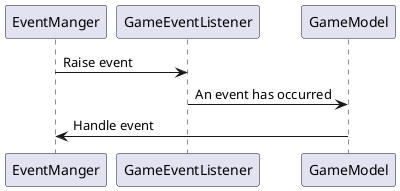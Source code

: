 @startuml
'https://plantuml.com/sequence-diagram

EventManger -> GameEventListener : Raise event
GameEventListener -> GameModel : An event has occurred
GameModel -> EventManger : Handle event

@enduml
